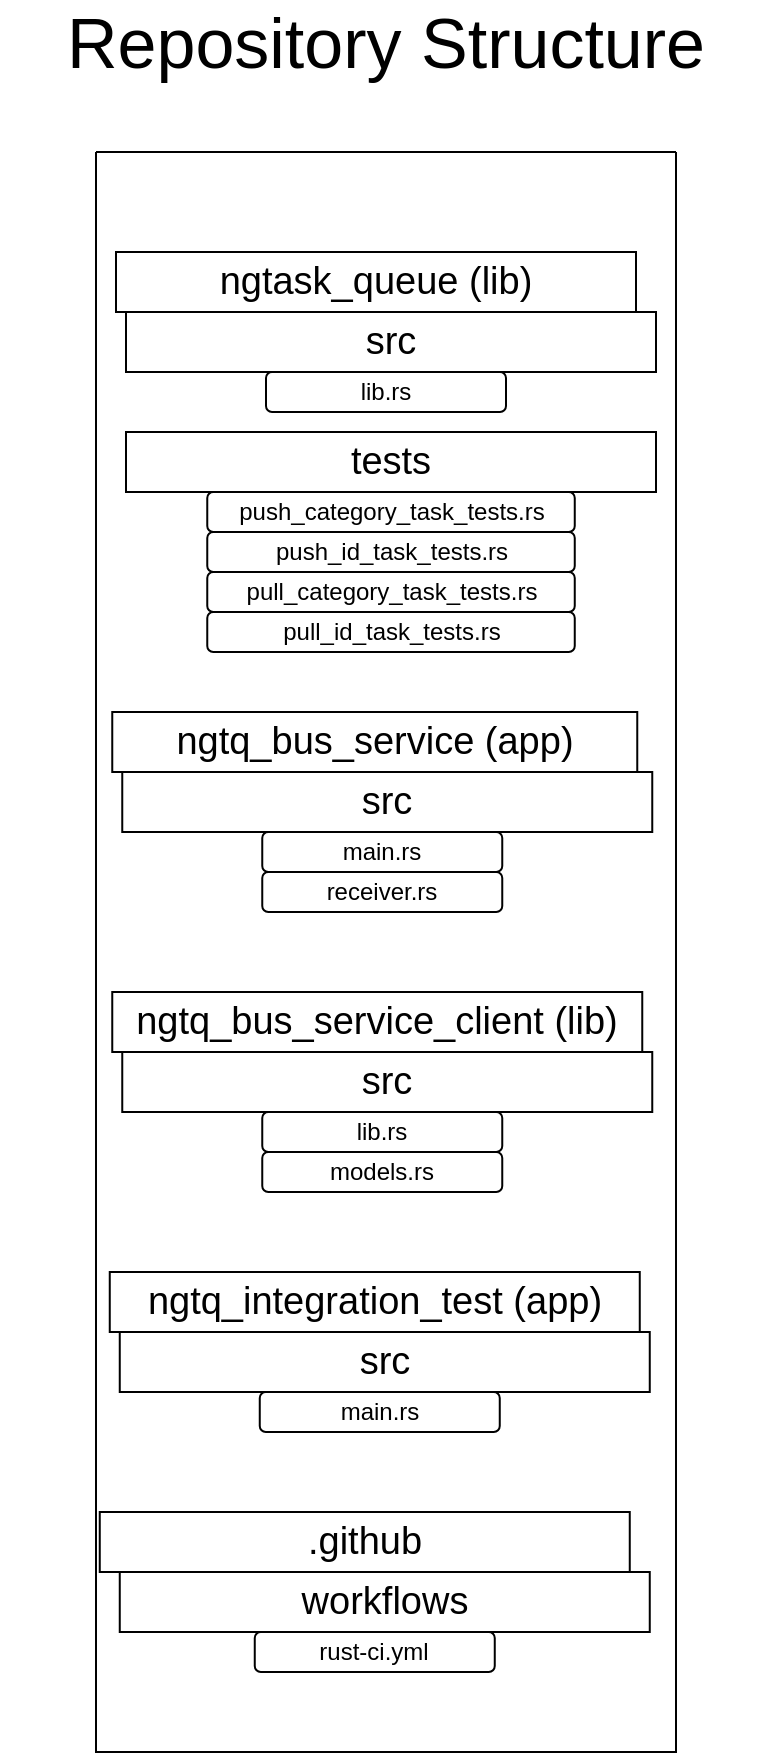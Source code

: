 <mxfile>
    <diagram id="W-KKUKJHsFXXwbt4PE3O" name="Repo Structure">
        <mxGraphModel dx="1140" dy="935" grid="1" gridSize="10" guides="1" tooltips="1" connect="1" arrows="1" fold="1" page="1" pageScale="1" pageWidth="827" pageHeight="1169" math="0" shadow="0">
            <root>
                <mxCell id="0"/>
                <mxCell id="1" parent="0"/>
                <mxCell id="g4gWo4g3Ovh9bc_p6kdW-1" value="" style="swimlane;startSize=0;" vertex="1" parent="1">
                    <mxGeometry x="269" y="80" width="290" height="800" as="geometry"/>
                </mxCell>
                <mxCell id="g4gWo4g3Ovh9bc_p6kdW-3" value="ngtask_queue (lib)" style="rounded=0;whiteSpace=wrap;html=1;fontSize=19;" vertex="1" parent="g4gWo4g3Ovh9bc_p6kdW-1">
                    <mxGeometry x="10" y="50" width="260" height="30" as="geometry"/>
                </mxCell>
                <mxCell id="g4gWo4g3Ovh9bc_p6kdW-5" value="ngtq_bus_service (app)" style="rounded=0;whiteSpace=wrap;html=1;fontSize=19;" vertex="1" parent="g4gWo4g3Ovh9bc_p6kdW-1">
                    <mxGeometry x="8.13" y="280" width="262.5" height="30" as="geometry"/>
                </mxCell>
                <mxCell id="g4gWo4g3Ovh9bc_p6kdW-6" value="ngtq_bus_service_client (lib)" style="rounded=0;whiteSpace=wrap;html=1;fontSize=19;" vertex="1" parent="g4gWo4g3Ovh9bc_p6kdW-1">
                    <mxGeometry x="8.13" y="420" width="265" height="30" as="geometry"/>
                </mxCell>
                <mxCell id="g4gWo4g3Ovh9bc_p6kdW-7" value="ngtq_integration_test (app)" style="rounded=0;whiteSpace=wrap;html=1;fontSize=19;" vertex="1" parent="g4gWo4g3Ovh9bc_p6kdW-1">
                    <mxGeometry x="6.88" y="560" width="265" height="30" as="geometry"/>
                </mxCell>
                <mxCell id="g4gWo4g3Ovh9bc_p6kdW-9" value=".github" style="rounded=0;whiteSpace=wrap;html=1;fontSize=19;" vertex="1" parent="g4gWo4g3Ovh9bc_p6kdW-1">
                    <mxGeometry x="1.88" y="680" width="265" height="30" as="geometry"/>
                </mxCell>
                <mxCell id="g4gWo4g3Ovh9bc_p6kdW-10" value="workflows" style="rounded=0;whiteSpace=wrap;html=1;fontSize=19;" vertex="1" parent="g4gWo4g3Ovh9bc_p6kdW-1">
                    <mxGeometry x="11.88" y="710" width="265" height="30" as="geometry"/>
                </mxCell>
                <mxCell id="g4gWo4g3Ovh9bc_p6kdW-11" value="rust-ci.yml" style="rounded=1;whiteSpace=wrap;html=1;" vertex="1" parent="g4gWo4g3Ovh9bc_p6kdW-1">
                    <mxGeometry x="79.38" y="740" width="120" height="20" as="geometry"/>
                </mxCell>
                <mxCell id="g4gWo4g3Ovh9bc_p6kdW-12" value="src" style="rounded=0;whiteSpace=wrap;html=1;fontSize=19;" vertex="1" parent="g4gWo4g3Ovh9bc_p6kdW-1">
                    <mxGeometry x="15" y="80" width="265" height="30" as="geometry"/>
                </mxCell>
                <mxCell id="g4gWo4g3Ovh9bc_p6kdW-13" value="lib.rs" style="rounded=1;whiteSpace=wrap;html=1;" vertex="1" parent="g4gWo4g3Ovh9bc_p6kdW-1">
                    <mxGeometry x="85" y="110" width="120" height="20" as="geometry"/>
                </mxCell>
                <mxCell id="g4gWo4g3Ovh9bc_p6kdW-14" value="src" style="rounded=0;whiteSpace=wrap;html=1;fontSize=19;" vertex="1" parent="g4gWo4g3Ovh9bc_p6kdW-1">
                    <mxGeometry x="13.13" y="310" width="265" height="30" as="geometry"/>
                </mxCell>
                <mxCell id="g4gWo4g3Ovh9bc_p6kdW-15" value="main.rs" style="rounded=1;whiteSpace=wrap;html=1;" vertex="1" parent="g4gWo4g3Ovh9bc_p6kdW-1">
                    <mxGeometry x="83.13" y="340" width="120" height="20" as="geometry"/>
                </mxCell>
                <mxCell id="g4gWo4g3Ovh9bc_p6kdW-16" value="receiver.rs" style="rounded=1;whiteSpace=wrap;html=1;" vertex="1" parent="g4gWo4g3Ovh9bc_p6kdW-1">
                    <mxGeometry x="83.13" y="360" width="120" height="20" as="geometry"/>
                </mxCell>
                <mxCell id="g4gWo4g3Ovh9bc_p6kdW-17" value="src" style="rounded=0;whiteSpace=wrap;html=1;fontSize=19;" vertex="1" parent="g4gWo4g3Ovh9bc_p6kdW-1">
                    <mxGeometry x="13.13" y="450" width="265" height="30" as="geometry"/>
                </mxCell>
                <mxCell id="g4gWo4g3Ovh9bc_p6kdW-18" value="lib.rs" style="rounded=1;whiteSpace=wrap;html=1;" vertex="1" parent="g4gWo4g3Ovh9bc_p6kdW-1">
                    <mxGeometry x="83.13" y="480" width="120" height="20" as="geometry"/>
                </mxCell>
                <mxCell id="g4gWo4g3Ovh9bc_p6kdW-19" value="models.rs" style="rounded=1;whiteSpace=wrap;html=1;" vertex="1" parent="g4gWo4g3Ovh9bc_p6kdW-1">
                    <mxGeometry x="83.13" y="500" width="120" height="20" as="geometry"/>
                </mxCell>
                <mxCell id="g4gWo4g3Ovh9bc_p6kdW-20" value="src" style="rounded=0;whiteSpace=wrap;html=1;fontSize=19;" vertex="1" parent="g4gWo4g3Ovh9bc_p6kdW-1">
                    <mxGeometry x="11.88" y="590" width="265" height="30" as="geometry"/>
                </mxCell>
                <mxCell id="g4gWo4g3Ovh9bc_p6kdW-21" value="main.rs" style="rounded=1;whiteSpace=wrap;html=1;" vertex="1" parent="g4gWo4g3Ovh9bc_p6kdW-1">
                    <mxGeometry x="81.88" y="620" width="120" height="20" as="geometry"/>
                </mxCell>
                <mxCell id="g4gWo4g3Ovh9bc_p6kdW-22" value="tests" style="rounded=0;whiteSpace=wrap;html=1;fontSize=19;" vertex="1" parent="g4gWo4g3Ovh9bc_p6kdW-1">
                    <mxGeometry x="15" y="140" width="265" height="30" as="geometry"/>
                </mxCell>
                <mxCell id="g4gWo4g3Ovh9bc_p6kdW-23" value="push_category_task_tests.rs" style="rounded=1;whiteSpace=wrap;html=1;" vertex="1" parent="g4gWo4g3Ovh9bc_p6kdW-1">
                    <mxGeometry x="55.63" y="170" width="183.75" height="20" as="geometry"/>
                </mxCell>
                <mxCell id="g4gWo4g3Ovh9bc_p6kdW-24" value="push_id_task_tests.rs" style="rounded=1;whiteSpace=wrap;html=1;" vertex="1" parent="g4gWo4g3Ovh9bc_p6kdW-1">
                    <mxGeometry x="55.63" y="190" width="183.75" height="20" as="geometry"/>
                </mxCell>
                <mxCell id="g4gWo4g3Ovh9bc_p6kdW-25" value="pull_category_task_tests.rs" style="rounded=1;whiteSpace=wrap;html=1;" vertex="1" parent="g4gWo4g3Ovh9bc_p6kdW-1">
                    <mxGeometry x="55.63" y="210" width="183.75" height="20" as="geometry"/>
                </mxCell>
                <mxCell id="g4gWo4g3Ovh9bc_p6kdW-26" value="pull_id_task_tests.rs" style="rounded=1;whiteSpace=wrap;html=1;" vertex="1" parent="g4gWo4g3Ovh9bc_p6kdW-1">
                    <mxGeometry x="55.63" y="230" width="183.75" height="20" as="geometry"/>
                </mxCell>
                <mxCell id="g4gWo4g3Ovh9bc_p6kdW-2" value="Repository Structure" style="text;html=1;align=center;verticalAlign=middle;whiteSpace=wrap;rounded=0;fontSize=35;" vertex="1" parent="1">
                    <mxGeometry x="221" y="10" width="386" height="30" as="geometry"/>
                </mxCell>
            </root>
        </mxGraphModel>
    </diagram>
    <diagram id="4IocFyRNs4yEuKWUfdgg" name="BusStructure">
        <mxGraphModel dx="969" dy="795" grid="1" gridSize="10" guides="1" tooltips="1" connect="1" arrows="1" fold="1" page="1" pageScale="1" pageWidth="850" pageHeight="1100" math="0" shadow="0">
            <root>
                <mxCell id="0"/>
                <mxCell id="1" parent="0"/>
                <mxCell id="2" value="Bus Structure" style="text;html=1;strokeColor=none;fillColor=none;align=center;verticalAlign=middle;whiteSpace=wrap;rounded=0;fontSize=25;" parent="1" vertex="1">
                    <mxGeometry x="367.5" y="30" width="200" height="40" as="geometry"/>
                </mxCell>
                <mxCell id="9" style="edgeStyle=none;html=1;entryX=0;entryY=0.25;entryDx=0;entryDy=0;fontSize=15;exitX=1;exitY=0.25;exitDx=0;exitDy=0;dashed=1;" parent="1" source="3" target="5" edge="1">
                    <mxGeometry relative="1" as="geometry"/>
                </mxCell>
                <mxCell id="3" value="BusHub" style="rounded=0;whiteSpace=wrap;html=1;fontSize=15;" parent="1" vertex="1">
                    <mxGeometry x="50" y="215" width="120" height="60" as="geometry"/>
                </mxCell>
                <mxCell id="4" value="" style="swimlane;startSize=0;fontSize=25;" parent="1" vertex="1">
                    <mxGeometry x="225" y="70" width="485" height="350" as="geometry"/>
                </mxCell>
                <mxCell id="11" style="edgeStyle=none;html=1;entryX=-0.008;entryY=0.357;entryDx=0;entryDy=0;entryPerimeter=0;fontSize=15;exitX=1;exitY=0.5;exitDx=0;exitDy=0;" parent="4" source="5" target="7" edge="1">
                    <mxGeometry relative="1" as="geometry">
                        <mxPoint x="163.75" y="205" as="sourcePoint"/>
                        <mxPoint x="315" y="212.5" as="targetPoint"/>
                        <Array as="points">
                            <mxPoint x="245" y="175"/>
                            <mxPoint x="245" y="220"/>
                        </Array>
                    </mxGeometry>
                </mxCell>
                <mxCell id="5" value="Receiver" style="rounded=1;whiteSpace=wrap;html=1;fontSize=15;" parent="4" vertex="1">
                    <mxGeometry x="55" y="145" width="145" height="60" as="geometry"/>
                </mxCell>
                <mxCell id="8" value="start" style="edgeStyle=none;html=1;entryX=0.5;entryY=0;entryDx=0;entryDy=0;fontSize=15;" parent="4" source="6" target="5" edge="1">
                    <mxGeometry x="-0.24" relative="1" as="geometry">
                        <Array as="points">
                            <mxPoint x="128" y="80"/>
                        </Array>
                        <mxPoint x="1" as="offset"/>
                    </mxGeometry>
                </mxCell>
                <mxCell id="6" value="Main" style="rounded=0;whiteSpace=wrap;html=1;fontSize=15;" parent="4" vertex="1">
                    <mxGeometry x="227.5" y="50" width="120" height="60" as="geometry"/>
                </mxCell>
                <mxCell id="12" style="edgeStyle=none;html=1;entryX=0.5;entryY=1;entryDx=0;entryDy=0;fontSize=15;" parent="4" source="7" target="5" edge="1">
                    <mxGeometry relative="1" as="geometry">
                        <Array as="points">
                            <mxPoint x="128" y="240"/>
                        </Array>
                    </mxGeometry>
                </mxCell>
                <mxCell id="7" value="NGTaskQueue" style="shape=cylinder3;whiteSpace=wrap;html=1;boundedLbl=1;backgroundOutline=1;size=15;fontSize=15;" parent="4" vertex="1">
                    <mxGeometry x="315" y="170" width="132.5" height="140" as="geometry"/>
                </mxCell>
                <mxCell id="10" style="edgeStyle=none;html=1;entryX=1;entryY=0.75;entryDx=0;entryDy=0;fontSize=15;exitX=0;exitY=0.75;exitDx=0;exitDy=0;dashed=1;" parent="1" source="5" target="3" edge="1">
                    <mxGeometry relative="1" as="geometry"/>
                </mxCell>
            </root>
        </mxGraphModel>
    </diagram>
    <diagram id="ZMu5YA2UOOWM_PKyy2Z7" name="Interactions">
        <mxGraphModel dx="969" dy="795" grid="1" gridSize="10" guides="1" tooltips="1" connect="1" arrows="1" fold="1" page="1" pageScale="1" pageWidth="827" pageHeight="1169" math="0" shadow="0">
            <root>
                <mxCell id="0"/>
                <mxCell id="1" parent="0"/>
                <mxCell id="N1dqbX8AtgRM5iKn_r-6-1" value="TaskQueue Structure" style="text;html=1;align=center;verticalAlign=middle;whiteSpace=wrap;rounded=0;fontSize=25;" parent="1" vertex="1">
                    <mxGeometry x="240" width="347" height="30" as="geometry"/>
                </mxCell>
                <mxCell id="N1dqbX8AtgRM5iKn_r-6-2" value="TaskQueue interfaces" style="text;html=1;align=center;verticalAlign=middle;whiteSpace=wrap;rounded=0;fontSize=20;" parent="1" vertex="1">
                    <mxGeometry x="290" y="60" width="245" height="30" as="geometry"/>
                </mxCell>
                <mxCell id="N1dqbX8AtgRM5iKn_r-6-3" value="push_id_task(task)" style="rounded=0;whiteSpace=wrap;html=1;fontSize=15;" parent="1" vertex="1">
                    <mxGeometry x="274.5" y="140" width="244.5" height="60" as="geometry"/>
                </mxCell>
                <mxCell id="N1dqbX8AtgRM5iKn_r-6-4" value="push_category_task(task)" style="rounded=0;whiteSpace=wrap;html=1;fontSize=15;" parent="1" vertex="1">
                    <mxGeometry x="274.5" y="240" width="244.5" height="60" as="geometry"/>
                </mxCell>
                <mxCell id="N1dqbX8AtgRM5iKn_r-6-5" value="pull_id_task(id)" style="rounded=0;whiteSpace=wrap;html=1;fontSize=15;" parent="1" vertex="1">
                    <mxGeometry x="274.5" y="340" width="244.5" height="60" as="geometry"/>
                </mxCell>
                <mxCell id="N1dqbX8AtgRM5iKn_r-6-6" value="pull_category_task(category)" style="rounded=0;whiteSpace=wrap;html=1;fontSize=15;" parent="1" vertex="1">
                    <mxGeometry x="274.5" y="435" width="244.5" height="60" as="geometry"/>
                </mxCell>
                <mxCell id="N1dqbX8AtgRM5iKn_r-6-8" value="Task" style="edgeStyle=none;html=1;entryX=0;entryY=0.5;entryDx=0;entryDy=0;fillColor=#1ba1e2;strokeColor=#006EAF;strokeWidth=2;exitX=1.004;exitY=0.471;exitDx=0;exitDy=0;exitPerimeter=0;" parent="1" source="N1dqbX8AtgRM5iKn_r-6-7" target="N1dqbX8AtgRM5iKn_r-6-3" edge="1">
                    <mxGeometry x="0.831" relative="1" as="geometry">
                        <Array as="points">
                            <mxPoint x="209" y="465"/>
                            <mxPoint x="209" y="170"/>
                        </Array>
                        <mxPoint as="offset"/>
                    </mxGeometry>
                </mxCell>
                <mxCell id="N1dqbX8AtgRM5iKn_r-6-9" value="Task" style="edgeStyle=none;html=1;entryX=0;entryY=0.5;entryDx=0;entryDy=0;fillColor=#1ba1e2;strokeColor=#006EAF;strokeWidth=2;exitX=1.005;exitY=0.472;exitDx=0;exitDy=0;exitPerimeter=0;" parent="1" source="N1dqbX8AtgRM5iKn_r-6-7" target="N1dqbX8AtgRM5iKn_r-6-4" edge="1">
                    <mxGeometry x="0.778" relative="1" as="geometry">
                        <Array as="points">
                            <mxPoint x="209" y="465"/>
                            <mxPoint x="209" y="270"/>
                        </Array>
                        <mxPoint as="offset"/>
                    </mxGeometry>
                </mxCell>
                <mxCell id="N1dqbX8AtgRM5iKn_r-6-10" value="Id" style="edgeStyle=none;html=1;entryX=0;entryY=0.25;entryDx=0;entryDy=0;fillColor=#1ba1e2;strokeColor=#006EAF;strokeWidth=2;fontSize=12;exitX=1.002;exitY=0.471;exitDx=0;exitDy=0;exitPerimeter=0;" parent="1" source="N1dqbX8AtgRM5iKn_r-6-7" target="N1dqbX8AtgRM5iKn_r-6-5" edge="1">
                    <mxGeometry x="0.698" relative="1" as="geometry">
                        <Array as="points">
                            <mxPoint x="209" y="465"/>
                            <mxPoint x="209" y="355"/>
                        </Array>
                        <mxPoint as="offset"/>
                    </mxGeometry>
                </mxCell>
                <mxCell id="N1dqbX8AtgRM5iKn_r-6-11" value="" style="edgeStyle=none;html=1;entryX=0;entryY=0.5;entryDx=0;entryDy=0;fillColor=#1ba1e2;strokeColor=#006EAF;strokeWidth=2;exitX=1.009;exitY=0.471;exitDx=0;exitDy=0;fontSize=18;exitPerimeter=0;" parent="1" source="N1dqbX8AtgRM5iKn_r-6-7" target="N1dqbX8AtgRM5iKn_r-6-6" edge="1">
                    <mxGeometry x="-0.522" y="25" relative="1" as="geometry">
                        <Array as="points"/>
                        <mxPoint as="offset"/>
                    </mxGeometry>
                </mxCell>
                <mxCell id="VwWREPRFmjBBCu5KusWI-20" value="Category" style="edgeLabel;html=1;align=center;verticalAlign=middle;resizable=0;points=[];" parent="N1dqbX8AtgRM5iKn_r-6-11" vertex="1" connectable="0">
                    <mxGeometry x="0.411" y="-1" relative="1" as="geometry">
                        <mxPoint x="-4" y="-1" as="offset"/>
                    </mxGeometry>
                </mxCell>
                <mxCell id="N1dqbX8AtgRM5iKn_r-6-7" value="&lt;span data-huuid=&quot;47937734108672431&quot;&gt;Application&lt;/span&gt;&amp;nbsp;layer" style="rounded=0;whiteSpace=wrap;html=1;" parent="1" vertex="1">
                    <mxGeometry x="29" y="160" width="120" height="650" as="geometry"/>
                </mxCell>
                <mxCell id="N1dqbX8AtgRM5iKn_r-6-16" value="payload" style="edgeStyle=none;html=1;entryX=1;entryY=0.75;entryDx=0;entryDy=0;fillColor=#008a00;strokeColor=#00FF00;strokeWidth=2;exitX=-0.006;exitY=0.364;exitDx=0;exitDy=0;exitPerimeter=0;" parent="1" source="N1dqbX8AtgRM5iKn_r-6-12" target="N1dqbX8AtgRM5iKn_r-6-5" edge="1">
                    <mxGeometry relative="1" as="geometry">
                        <mxPoint x="629" y="385" as="sourcePoint"/>
                    </mxGeometry>
                </mxCell>
                <mxCell id="N1dqbX8AtgRM5iKn_r-6-18" value="payload" style="edgeStyle=none;html=1;entryX=1;entryY=0.75;entryDx=0;entryDy=0;fillColor=#008a00;strokeColor=#00FF00;strokeWidth=2;exitX=0;exitY=0.5;exitDx=0;exitDy=0;exitPerimeter=0;" parent="1" source="N1dqbX8AtgRM5iKn_r-6-12" target="N1dqbX8AtgRM5iKn_r-6-6" edge="1">
                    <mxGeometry relative="1" as="geometry">
                        <mxPoint x="637" y="480" as="sourcePoint"/>
                    </mxGeometry>
                </mxCell>
                <mxCell id="N1dqbX8AtgRM5iKn_r-6-12" value="Queues" style="shape=cylinder3;whiteSpace=wrap;html=1;boundedLbl=1;backgroundOutline=1;size=15;" parent="1" vertex="1">
                    <mxGeometry x="639" y="130" width="160" height="700" as="geometry"/>
                </mxCell>
                <mxCell id="N1dqbX8AtgRM5iKn_r-6-13" style="edgeStyle=none;html=1;fillColor=#1ba1e2;strokeColor=#006EAF;strokeWidth=2;entryX=0;entryY=0.06;entryDx=0;entryDy=0;entryPerimeter=0;" parent="1" source="N1dqbX8AtgRM5iKn_r-6-3" target="N1dqbX8AtgRM5iKn_r-6-12" edge="1">
                    <mxGeometry relative="1" as="geometry">
                        <mxPoint x="599" y="283" as="targetPoint"/>
                        <Array as="points"/>
                    </mxGeometry>
                </mxCell>
                <mxCell id="N1dqbX8AtgRM5iKn_r-6-14" style="edgeStyle=none;html=1;fillColor=#1ba1e2;strokeColor=#006EAF;strokeWidth=2;entryX=0.001;entryY=0.2;entryDx=0;entryDy=0;entryPerimeter=0;" parent="1" target="N1dqbX8AtgRM5iKn_r-6-12" edge="1">
                    <mxGeometry relative="1" as="geometry">
                        <mxPoint x="638" y="310" as="targetPoint"/>
                        <Array as="points"/>
                        <mxPoint x="519" y="270" as="sourcePoint"/>
                    </mxGeometry>
                </mxCell>
                <mxCell id="N1dqbX8AtgRM5iKn_r-6-15" style="edgeStyle=none;html=1;exitX=1.001;exitY=0.343;exitDx=0;exitDy=0;fillColor=#1ba1e2;strokeColor=#006EAF;strokeWidth=2;exitPerimeter=0;" parent="1" source="N1dqbX8AtgRM5iKn_r-6-5" edge="1">
                    <mxGeometry relative="1" as="geometry">
                        <mxPoint x="639" y="360" as="targetPoint"/>
                    </mxGeometry>
                </mxCell>
                <mxCell id="N1dqbX8AtgRM5iKn_r-6-17" style="edgeStyle=none;html=1;exitX=0.999;exitY=0.324;exitDx=0;exitDy=0;fillColor=#1ba1e2;strokeColor=#006EAF;strokeWidth=2;exitPerimeter=0;" parent="1" source="N1dqbX8AtgRM5iKn_r-6-6" edge="1">
                    <mxGeometry relative="1" as="geometry">
                        <Array as="points"/>
                        <mxPoint x="639" y="454" as="targetPoint"/>
                    </mxGeometry>
                </mxCell>
                <mxCell id="N1dqbX8AtgRM5iKn_r-6-20" style="edgeStyle=none;html=1;fillColor=#008a00;strokeColor=#00FF00;strokeWidth=2;exitX=0;exitY=0.5;exitDx=0;exitDy=0;" parent="1" source="N1dqbX8AtgRM5iKn_r-6-5" edge="1">
                    <mxGeometry relative="1" as="geometry">
                        <mxPoint x="269" y="375" as="sourcePoint"/>
                        <mxPoint x="152" y="370" as="targetPoint"/>
                    </mxGeometry>
                </mxCell>
                <mxCell id="N1dqbX8AtgRM5iKn_r-6-21" style="edgeStyle=none;html=1;fillColor=#008a00;strokeColor=#00FF00;strokeWidth=2;exitX=0;exitY=0.75;exitDx=0;exitDy=0;" parent="1" source="N1dqbX8AtgRM5iKn_r-6-6" edge="1">
                    <mxGeometry relative="1" as="geometry">
                        <Array as="points"/>
                        <mxPoint x="149" y="480" as="targetPoint"/>
                    </mxGeometry>
                </mxCell>
                <mxCell id="VwWREPRFmjBBCu5KusWI-1" value="get_id_queue_len()" style="rounded=0;whiteSpace=wrap;html=1;fontSize=15;" parent="1" vertex="1">
                    <mxGeometry x="274.5" y="540" width="244.5" height="60" as="geometry"/>
                </mxCell>
                <mxCell id="VwWREPRFmjBBCu5KusWI-2" value="get_category_queue_len(category)" style="rounded=0;whiteSpace=wrap;html=1;fontSize=15;" parent="1" vertex="1">
                    <mxGeometry x="274.5" y="640" width="249" height="60" as="geometry"/>
                </mxCell>
                <mxCell id="VwWREPRFmjBBCu5KusWI-4" value="get_category_queue(category)" style="rounded=0;whiteSpace=wrap;html=1;fontSize=15;" parent="1" vertex="1">
                    <mxGeometry x="274.5" y="740" width="249" height="60" as="geometry"/>
                </mxCell>
                <mxCell id="VwWREPRFmjBBCu5KusWI-6" style="edgeStyle=none;html=1;entryX=0;entryY=0.5;entryDx=0;entryDy=0;fillColor=#1ba1e2;strokeColor=#006EAF;strokeWidth=2;fontSize=30;exitX=1.002;exitY=0.472;exitDx=0;exitDy=0;exitPerimeter=0;" parent="1" source="N1dqbX8AtgRM5iKn_r-6-7" target="VwWREPRFmjBBCu5KusWI-1" edge="1">
                    <mxGeometry relative="1" as="geometry">
                        <Array as="points">
                            <mxPoint x="209" y="465"/>
                            <mxPoint x="209" y="570"/>
                        </Array>
                        <mxPoint x="159" y="475" as="sourcePoint"/>
                        <mxPoint x="285" y="365" as="targetPoint"/>
                    </mxGeometry>
                </mxCell>
                <mxCell id="VwWREPRFmjBBCu5KusWI-7" style="edgeStyle=none;html=1;fillColor=#1ba1e2;strokeColor=#006EAF;strokeWidth=2;fontSize=30;exitX=1.004;exitY=0.471;exitDx=0;exitDy=0;entryX=0;entryY=0.5;entryDx=0;entryDy=0;exitPerimeter=0;" parent="1" source="N1dqbX8AtgRM5iKn_r-6-7" target="VwWREPRFmjBBCu5KusWI-4" edge="1">
                    <mxGeometry relative="1" as="geometry">
                        <Array as="points">
                            <mxPoint x="209" y="465"/>
                            <mxPoint x="209" y="770"/>
                        </Array>
                        <mxPoint x="169" y="517.5" as="sourcePoint"/>
                        <mxPoint x="199" y="740" as="targetPoint"/>
                    </mxGeometry>
                </mxCell>
                <mxCell id="VwWREPRFmjBBCu5KusWI-23" value="Category" style="edgeLabel;html=1;align=center;verticalAlign=middle;resizable=0;points=[];" parent="VwWREPRFmjBBCu5KusWI-7" vertex="1" connectable="0">
                    <mxGeometry x="0.819" relative="1" as="geometry">
                        <mxPoint as="offset"/>
                    </mxGeometry>
                </mxCell>
                <mxCell id="VwWREPRFmjBBCu5KusWI-8" style="edgeStyle=none;html=1;entryX=0.018;entryY=0.5;entryDx=0;entryDy=0;fillColor=#1ba1e2;strokeColor=#006EAF;strokeWidth=2;fontSize=30;exitX=0.996;exitY=0.472;exitDx=0;exitDy=0;entryPerimeter=0;exitPerimeter=0;" parent="1" source="N1dqbX8AtgRM5iKn_r-6-7" target="VwWREPRFmjBBCu5KusWI-2" edge="1">
                    <mxGeometry relative="1" as="geometry">
                        <Array as="points">
                            <mxPoint x="209" y="465"/>
                            <mxPoint x="209" y="670"/>
                        </Array>
                        <mxPoint x="159" y="475" as="sourcePoint"/>
                        <mxPoint x="285" y="680" as="targetPoint"/>
                    </mxGeometry>
                </mxCell>
                <mxCell id="VwWREPRFmjBBCu5KusWI-10" style="edgeStyle=none;html=1;entryX=0.004;entryY=0.403;entryDx=0;entryDy=0;entryPerimeter=0;exitX=1;exitY=0.25;exitDx=0;exitDy=0;fillColor=#1ba1e2;strokeColor=#006EAF;strokeWidth=2;" parent="1" edge="1">
                    <mxGeometry relative="1" as="geometry">
                        <Array as="points"/>
                        <mxPoint x="519" y="560" as="sourcePoint"/>
                        <mxPoint x="640" y="560" as="targetPoint"/>
                    </mxGeometry>
                </mxCell>
                <mxCell id="VwWREPRFmjBBCu5KusWI-11" style="edgeStyle=none;html=1;entryX=0.004;entryY=0.403;entryDx=0;entryDy=0;entryPerimeter=0;exitX=1;exitY=0.25;exitDx=0;exitDy=0;fillColor=#1ba1e2;strokeColor=#006EAF;strokeWidth=2;" parent="1" edge="1">
                    <mxGeometry relative="1" as="geometry">
                        <Array as="points"/>
                        <mxPoint x="523.5" y="660" as="sourcePoint"/>
                        <mxPoint x="644.5" y="660" as="targetPoint"/>
                    </mxGeometry>
                </mxCell>
                <mxCell id="VwWREPRFmjBBCu5KusWI-12" style="edgeStyle=none;html=1;entryX=0.004;entryY=0.403;entryDx=0;entryDy=0;entryPerimeter=0;exitX=1;exitY=0.25;exitDx=0;exitDy=0;fillColor=#1ba1e2;strokeColor=#006EAF;strokeWidth=2;" parent="1" edge="1">
                    <mxGeometry relative="1" as="geometry">
                        <Array as="points"/>
                        <mxPoint x="523.5" y="760" as="sourcePoint"/>
                        <mxPoint x="644.5" y="760" as="targetPoint"/>
                    </mxGeometry>
                </mxCell>
                <mxCell id="VwWREPRFmjBBCu5KusWI-13" value="usize" style="edgeStyle=none;html=1;entryX=1;entryY=0.75;entryDx=0;entryDy=0;fillColor=#008a00;strokeColor=#00FF00;strokeWidth=2;exitX=-0.002;exitY=0.643;exitDx=0;exitDy=0;exitPerimeter=0;" parent="1" source="N1dqbX8AtgRM5iKn_r-6-12" edge="1">
                    <mxGeometry relative="1" as="geometry">
                        <mxPoint x="637" y="580" as="sourcePoint"/>
                        <mxPoint x="519" y="580" as="targetPoint"/>
                    </mxGeometry>
                </mxCell>
                <mxCell id="VwWREPRFmjBBCu5KusWI-14" value="usize" style="edgeStyle=none;html=1;entryX=1;entryY=0.75;entryDx=0;entryDy=0;fillColor=#008a00;strokeColor=#00FF00;strokeWidth=2;" parent="1" edge="1">
                    <mxGeometry relative="1" as="geometry">
                        <mxPoint x="639" y="680" as="sourcePoint"/>
                        <mxPoint x="521" y="680" as="targetPoint"/>
                    </mxGeometry>
                </mxCell>
                <mxCell id="VwWREPRFmjBBCu5KusWI-15" value="Queue" style="edgeStyle=none;html=1;entryX=1;entryY=0.75;entryDx=0;entryDy=0;fillColor=#008a00;strokeColor=#00FF00;strokeWidth=2;" parent="1" edge="1">
                    <mxGeometry relative="1" as="geometry">
                        <mxPoint x="639" y="780" as="sourcePoint"/>
                        <mxPoint x="523.5" y="780" as="targetPoint"/>
                    </mxGeometry>
                </mxCell>
                <mxCell id="VwWREPRFmjBBCu5KusWI-17" style="edgeStyle=none;html=1;fillColor=#008a00;strokeColor=#00FF00;strokeWidth=2;exitX=0;exitY=0.75;exitDx=0;exitDy=0;" parent="1" edge="1">
                    <mxGeometry relative="1" as="geometry">
                        <Array as="points"/>
                        <mxPoint x="274.5" y="590" as="sourcePoint"/>
                        <mxPoint x="148.5" y="590" as="targetPoint"/>
                    </mxGeometry>
                </mxCell>
                <mxCell id="VwWREPRFmjBBCu5KusWI-18" style="edgeStyle=none;html=1;fillColor=#008a00;strokeColor=#00FF00;strokeWidth=2;exitX=0;exitY=0.75;exitDx=0;exitDy=0;" parent="1" edge="1">
                    <mxGeometry relative="1" as="geometry">
                        <Array as="points"/>
                        <mxPoint x="274.5" y="690" as="sourcePoint"/>
                        <mxPoint x="148.5" y="690" as="targetPoint"/>
                    </mxGeometry>
                </mxCell>
                <mxCell id="VwWREPRFmjBBCu5KusWI-19" style="edgeStyle=none;html=1;fillColor=#008a00;strokeColor=#00FF00;strokeWidth=2;exitX=0;exitY=0.75;exitDx=0;exitDy=0;" parent="1" edge="1">
                    <mxGeometry relative="1" as="geometry">
                        <Array as="points"/>
                        <mxPoint x="274.5" y="790" as="sourcePoint"/>
                        <mxPoint x="148.5" y="790" as="targetPoint"/>
                    </mxGeometry>
                </mxCell>
            </root>
        </mxGraphModel>
    </diagram>
</mxfile>